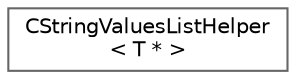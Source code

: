 digraph "Graphical Class Hierarchy"
{
 // LATEX_PDF_SIZE
  bgcolor="transparent";
  edge [fontname=Helvetica,fontsize=10,labelfontname=Helvetica,labelfontsize=10];
  node [fontname=Helvetica,fontsize=10,shape=box,height=0.2,width=0.4];
  rankdir="LR";
  Node0 [id="Node000000",label="CStringValuesListHelper\l\< T * \>",height=0.2,width=0.4,color="grey40", fillcolor="white", style="filled",URL="$structCStringValuesListHelper_3_01T_01_5_01_4.html",tooltip=" "];
}
